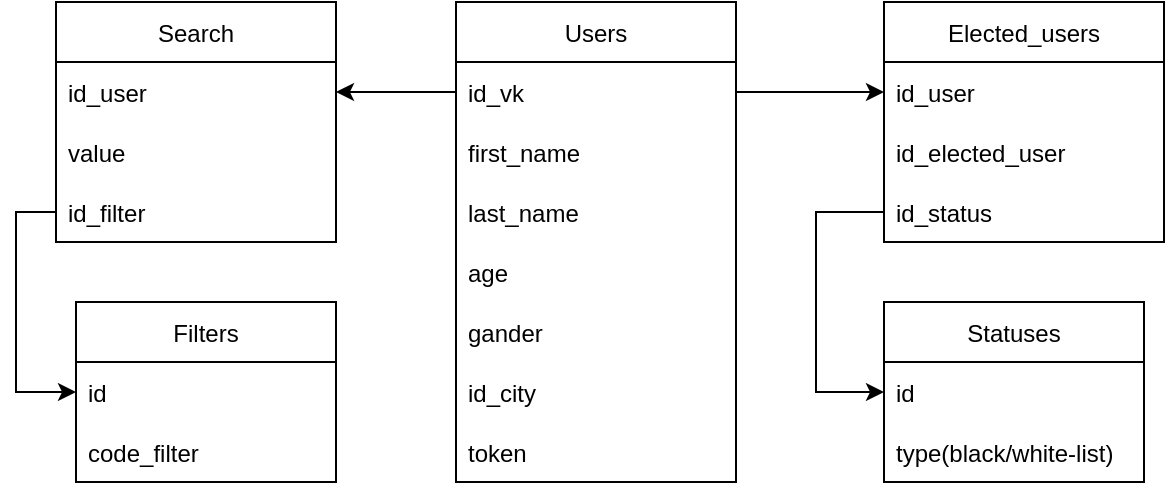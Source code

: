 <mxfile version="20.2.3" type="device"><diagram id="hhHwO6A6zmkGshu0iDVB" name="Страница 1"><mxGraphModel dx="1695" dy="553" grid="1" gridSize="10" guides="1" tooltips="1" connect="1" arrows="1" fold="1" page="1" pageScale="1" pageWidth="827" pageHeight="1169" math="0" shadow="0"><root><mxCell id="0"/><mxCell id="1" parent="0"/><mxCell id="g5e3V5rcGAYOcJk4GZCh-1" value="Users" style="swimlane;fontStyle=0;childLayout=stackLayout;horizontal=1;startSize=30;horizontalStack=0;resizeParent=1;resizeParentMax=0;resizeLast=0;collapsible=1;marginBottom=0;" parent="1" vertex="1"><mxGeometry x="60" y="40" width="140" height="240" as="geometry"/></mxCell><mxCell id="g5e3V5rcGAYOcJk4GZCh-3" value="id_vk" style="text;strokeColor=none;fillColor=none;align=left;verticalAlign=middle;spacingLeft=4;spacingRight=4;overflow=hidden;points=[[0,0.5],[1,0.5]];portConstraint=eastwest;rotatable=0;" parent="g5e3V5rcGAYOcJk4GZCh-1" vertex="1"><mxGeometry y="30" width="140" height="30" as="geometry"/></mxCell><mxCell id="g5e3V5rcGAYOcJk4GZCh-4" value="first_name" style="text;strokeColor=none;fillColor=none;align=left;verticalAlign=middle;spacingLeft=4;spacingRight=4;overflow=hidden;points=[[0,0.5],[1,0.5]];portConstraint=eastwest;rotatable=0;" parent="g5e3V5rcGAYOcJk4GZCh-1" vertex="1"><mxGeometry y="60" width="140" height="30" as="geometry"/></mxCell><mxCell id="g5e3V5rcGAYOcJk4GZCh-7" value="last_name" style="text;strokeColor=none;fillColor=none;align=left;verticalAlign=middle;spacingLeft=4;spacingRight=4;overflow=hidden;points=[[0,0.5],[1,0.5]];portConstraint=eastwest;rotatable=0;" parent="g5e3V5rcGAYOcJk4GZCh-1" vertex="1"><mxGeometry y="90" width="140" height="30" as="geometry"/></mxCell><mxCell id="g5e3V5rcGAYOcJk4GZCh-8" value="age" style="text;strokeColor=none;fillColor=none;align=left;verticalAlign=middle;spacingLeft=4;spacingRight=4;overflow=hidden;points=[[0,0.5],[1,0.5]];portConstraint=eastwest;rotatable=0;" parent="g5e3V5rcGAYOcJk4GZCh-1" vertex="1"><mxGeometry y="120" width="140" height="30" as="geometry"/></mxCell><mxCell id="g5e3V5rcGAYOcJk4GZCh-23" value="gander" style="text;strokeColor=none;fillColor=none;align=left;verticalAlign=middle;spacingLeft=4;spacingRight=4;overflow=hidden;points=[[0,0.5],[1,0.5]];portConstraint=eastwest;rotatable=0;" parent="g5e3V5rcGAYOcJk4GZCh-1" vertex="1"><mxGeometry y="150" width="140" height="30" as="geometry"/></mxCell><mxCell id="g5e3V5rcGAYOcJk4GZCh-6" value="id_city" style="text;strokeColor=none;fillColor=none;align=left;verticalAlign=middle;spacingLeft=4;spacingRight=4;overflow=hidden;points=[[0,0.5],[1,0.5]];portConstraint=eastwest;rotatable=0;" parent="g5e3V5rcGAYOcJk4GZCh-1" vertex="1"><mxGeometry y="180" width="140" height="30" as="geometry"/></mxCell><mxCell id="g5e3V5rcGAYOcJk4GZCh-43" value="token" style="text;strokeColor=none;fillColor=none;align=left;verticalAlign=middle;spacingLeft=4;spacingRight=4;overflow=hidden;points=[[0,0.5],[1,0.5]];portConstraint=eastwest;rotatable=0;" parent="g5e3V5rcGAYOcJk4GZCh-1" vertex="1"><mxGeometry y="210" width="140" height="30" as="geometry"/></mxCell><mxCell id="g5e3V5rcGAYOcJk4GZCh-34" value="Elected_users" style="swimlane;fontStyle=0;childLayout=stackLayout;horizontal=1;startSize=30;horizontalStack=0;resizeParent=1;resizeParentMax=0;resizeLast=0;collapsible=1;marginBottom=0;" parent="1" vertex="1"><mxGeometry x="274" y="40" width="140" height="120" as="geometry"/></mxCell><mxCell id="g5e3V5rcGAYOcJk4GZCh-36" value="id_user" style="text;strokeColor=none;fillColor=none;align=left;verticalAlign=middle;spacingLeft=4;spacingRight=4;overflow=hidden;points=[[0,0.5],[1,0.5]];portConstraint=eastwest;rotatable=0;" parent="g5e3V5rcGAYOcJk4GZCh-34" vertex="1"><mxGeometry y="30" width="140" height="30" as="geometry"/></mxCell><mxCell id="g5e3V5rcGAYOcJk4GZCh-37" value="id_elected_user" style="text;strokeColor=none;fillColor=none;align=left;verticalAlign=middle;spacingLeft=4;spacingRight=4;overflow=hidden;points=[[0,0.5],[1,0.5]];portConstraint=eastwest;rotatable=0;" parent="g5e3V5rcGAYOcJk4GZCh-34" vertex="1"><mxGeometry y="60" width="140" height="30" as="geometry"/></mxCell><mxCell id="g5e3V5rcGAYOcJk4GZCh-47" value="id_status" style="text;strokeColor=none;fillColor=none;align=left;verticalAlign=middle;spacingLeft=4;spacingRight=4;overflow=hidden;points=[[0,0.5],[1,0.5]];portConstraint=eastwest;rotatable=0;" parent="g5e3V5rcGAYOcJk4GZCh-34" vertex="1"><mxGeometry y="90" width="140" height="30" as="geometry"/></mxCell><mxCell id="g5e3V5rcGAYOcJk4GZCh-38" style="edgeStyle=orthogonalEdgeStyle;rounded=0;orthogonalLoop=1;jettySize=auto;html=1;exitX=1;exitY=0.5;exitDx=0;exitDy=0;entryX=0;entryY=0.5;entryDx=0;entryDy=0;" parent="1" source="g5e3V5rcGAYOcJk4GZCh-3" target="g5e3V5rcGAYOcJk4GZCh-36" edge="1"><mxGeometry relative="1" as="geometry"><mxPoint x="180" y="55" as="sourcePoint"/><Array as="points"><mxPoint x="230" y="85"/><mxPoint x="230" y="85"/></Array></mxGeometry></mxCell><mxCell id="g5e3V5rcGAYOcJk4GZCh-44" value="Statuses" style="swimlane;fontStyle=0;childLayout=stackLayout;horizontal=1;startSize=30;horizontalStack=0;resizeParent=1;resizeParentMax=0;resizeLast=0;collapsible=1;marginBottom=0;" parent="1" vertex="1"><mxGeometry x="274" y="190" width="130" height="90" as="geometry"/></mxCell><mxCell id="g5e3V5rcGAYOcJk4GZCh-45" value="id" style="text;strokeColor=none;fillColor=none;align=left;verticalAlign=middle;spacingLeft=4;spacingRight=4;overflow=hidden;points=[[0,0.5],[1,0.5]];portConstraint=eastwest;rotatable=0;" parent="g5e3V5rcGAYOcJk4GZCh-44" vertex="1"><mxGeometry y="30" width="130" height="30" as="geometry"/></mxCell><mxCell id="g5e3V5rcGAYOcJk4GZCh-46" value="type(black/white-list)" style="text;strokeColor=none;fillColor=none;align=left;verticalAlign=middle;spacingLeft=4;spacingRight=4;overflow=hidden;points=[[0,0.5],[1,0.5]];portConstraint=eastwest;rotatable=0;" parent="g5e3V5rcGAYOcJk4GZCh-44" vertex="1"><mxGeometry y="60" width="130" height="30" as="geometry"/></mxCell><mxCell id="g5e3V5rcGAYOcJk4GZCh-48" style="edgeStyle=orthogonalEdgeStyle;rounded=0;orthogonalLoop=1;jettySize=auto;html=1;exitX=0;exitY=0.5;exitDx=0;exitDy=0;entryX=0;entryY=0.5;entryDx=0;entryDy=0;" parent="1" source="g5e3V5rcGAYOcJk4GZCh-47" target="g5e3V5rcGAYOcJk4GZCh-45" edge="1"><mxGeometry relative="1" as="geometry"><mxPoint x="260" y="470" as="targetPoint"/><Array as="points"><mxPoint x="240" y="145"/><mxPoint x="240" y="235"/></Array></mxGeometry></mxCell><mxCell id="fyH6sVp1uqfS2H0WFDz_-6" value="Filters" style="swimlane;fontStyle=0;childLayout=stackLayout;horizontal=1;startSize=30;horizontalStack=0;resizeParent=1;resizeParentMax=0;resizeLast=0;collapsible=1;marginBottom=0;" parent="1" vertex="1"><mxGeometry x="-130" y="190" width="130" height="90" as="geometry"/></mxCell><mxCell id="fyH6sVp1uqfS2H0WFDz_-7" value="id" style="text;strokeColor=none;fillColor=none;align=left;verticalAlign=middle;spacingLeft=4;spacingRight=4;overflow=hidden;points=[[0,0.5],[1,0.5]];portConstraint=eastwest;rotatable=0;" parent="fyH6sVp1uqfS2H0WFDz_-6" vertex="1"><mxGeometry y="30" width="130" height="30" as="geometry"/></mxCell><mxCell id="eM3B2J-adDDR-6-TFnYx-2" value="code_filter" style="text;strokeColor=none;fillColor=none;align=left;verticalAlign=middle;spacingLeft=4;spacingRight=4;overflow=hidden;points=[[0,0.5],[1,0.5]];portConstraint=eastwest;rotatable=0;" vertex="1" parent="fyH6sVp1uqfS2H0WFDz_-6"><mxGeometry y="60" width="130" height="30" as="geometry"/></mxCell><mxCell id="fyH6sVp1uqfS2H0WFDz_-9" value="Search" style="swimlane;fontStyle=0;childLayout=stackLayout;horizontal=1;startSize=30;horizontalStack=0;resizeParent=1;resizeParentMax=0;resizeLast=0;collapsible=1;marginBottom=0;" parent="1" vertex="1"><mxGeometry x="-140" y="40" width="140" height="120" as="geometry"/></mxCell><mxCell id="fyH6sVp1uqfS2H0WFDz_-10" value="id_user" style="text;strokeColor=none;fillColor=none;align=left;verticalAlign=middle;spacingLeft=4;spacingRight=4;overflow=hidden;points=[[0,0.5],[1,0.5]];portConstraint=eastwest;rotatable=0;" parent="fyH6sVp1uqfS2H0WFDz_-9" vertex="1"><mxGeometry y="30" width="140" height="30" as="geometry"/></mxCell><mxCell id="fyH6sVp1uqfS2H0WFDz_-11" value="value" style="text;strokeColor=none;fillColor=none;align=left;verticalAlign=middle;spacingLeft=4;spacingRight=4;overflow=hidden;points=[[0,0.5],[1,0.5]];portConstraint=eastwest;rotatable=0;" parent="fyH6sVp1uqfS2H0WFDz_-9" vertex="1"><mxGeometry y="60" width="140" height="30" as="geometry"/></mxCell><mxCell id="fyH6sVp1uqfS2H0WFDz_-12" value="id_filter" style="text;strokeColor=none;fillColor=none;align=left;verticalAlign=middle;spacingLeft=4;spacingRight=4;overflow=hidden;points=[[0,0.5],[1,0.5]];portConstraint=eastwest;rotatable=0;" parent="fyH6sVp1uqfS2H0WFDz_-9" vertex="1"><mxGeometry y="90" width="140" height="30" as="geometry"/></mxCell><mxCell id="eM3B2J-adDDR-6-TFnYx-6" style="edgeStyle=orthogonalEdgeStyle;rounded=0;orthogonalLoop=1;jettySize=auto;html=1;exitX=0;exitY=0.5;exitDx=0;exitDy=0;entryX=0;entryY=0.5;entryDx=0;entryDy=0;" edge="1" parent="1" source="fyH6sVp1uqfS2H0WFDz_-12" target="fyH6sVp1uqfS2H0WFDz_-7"><mxGeometry relative="1" as="geometry"/></mxCell><mxCell id="eM3B2J-adDDR-6-TFnYx-7" style="edgeStyle=orthogonalEdgeStyle;rounded=0;orthogonalLoop=1;jettySize=auto;html=1;exitX=0;exitY=0.5;exitDx=0;exitDy=0;entryX=1;entryY=0.5;entryDx=0;entryDy=0;" edge="1" parent="1" source="g5e3V5rcGAYOcJk4GZCh-3" target="fyH6sVp1uqfS2H0WFDz_-10"><mxGeometry relative="1" as="geometry"/></mxCell></root></mxGraphModel></diagram></mxfile>